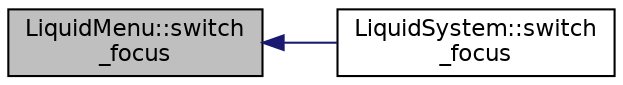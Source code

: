digraph "LiquidMenu::switch_focus"
{
  edge [fontname="Helvetica",fontsize="11",labelfontname="Helvetica",labelfontsize="11"];
  node [fontname="Helvetica",fontsize="11",shape=record];
  rankdir="LR";
  Node110 [label="LiquidMenu::switch\l_focus",height=0.2,width=0.4,color="black", fillcolor="grey75", style="filled", fontcolor="black"];
  Node110 -> Node111 [dir="back",color="midnightblue",fontsize="11",style="solid",fontname="Helvetica"];
  Node111 [label="LiquidSystem::switch\l_focus",height=0.2,width=0.4,color="black", fillcolor="white", style="filled",URL="$class_liquid_system.html#ae0a2fc3bbb7e15f0cc8011dab60030a3",tooltip="Switches the focus. "];
}
